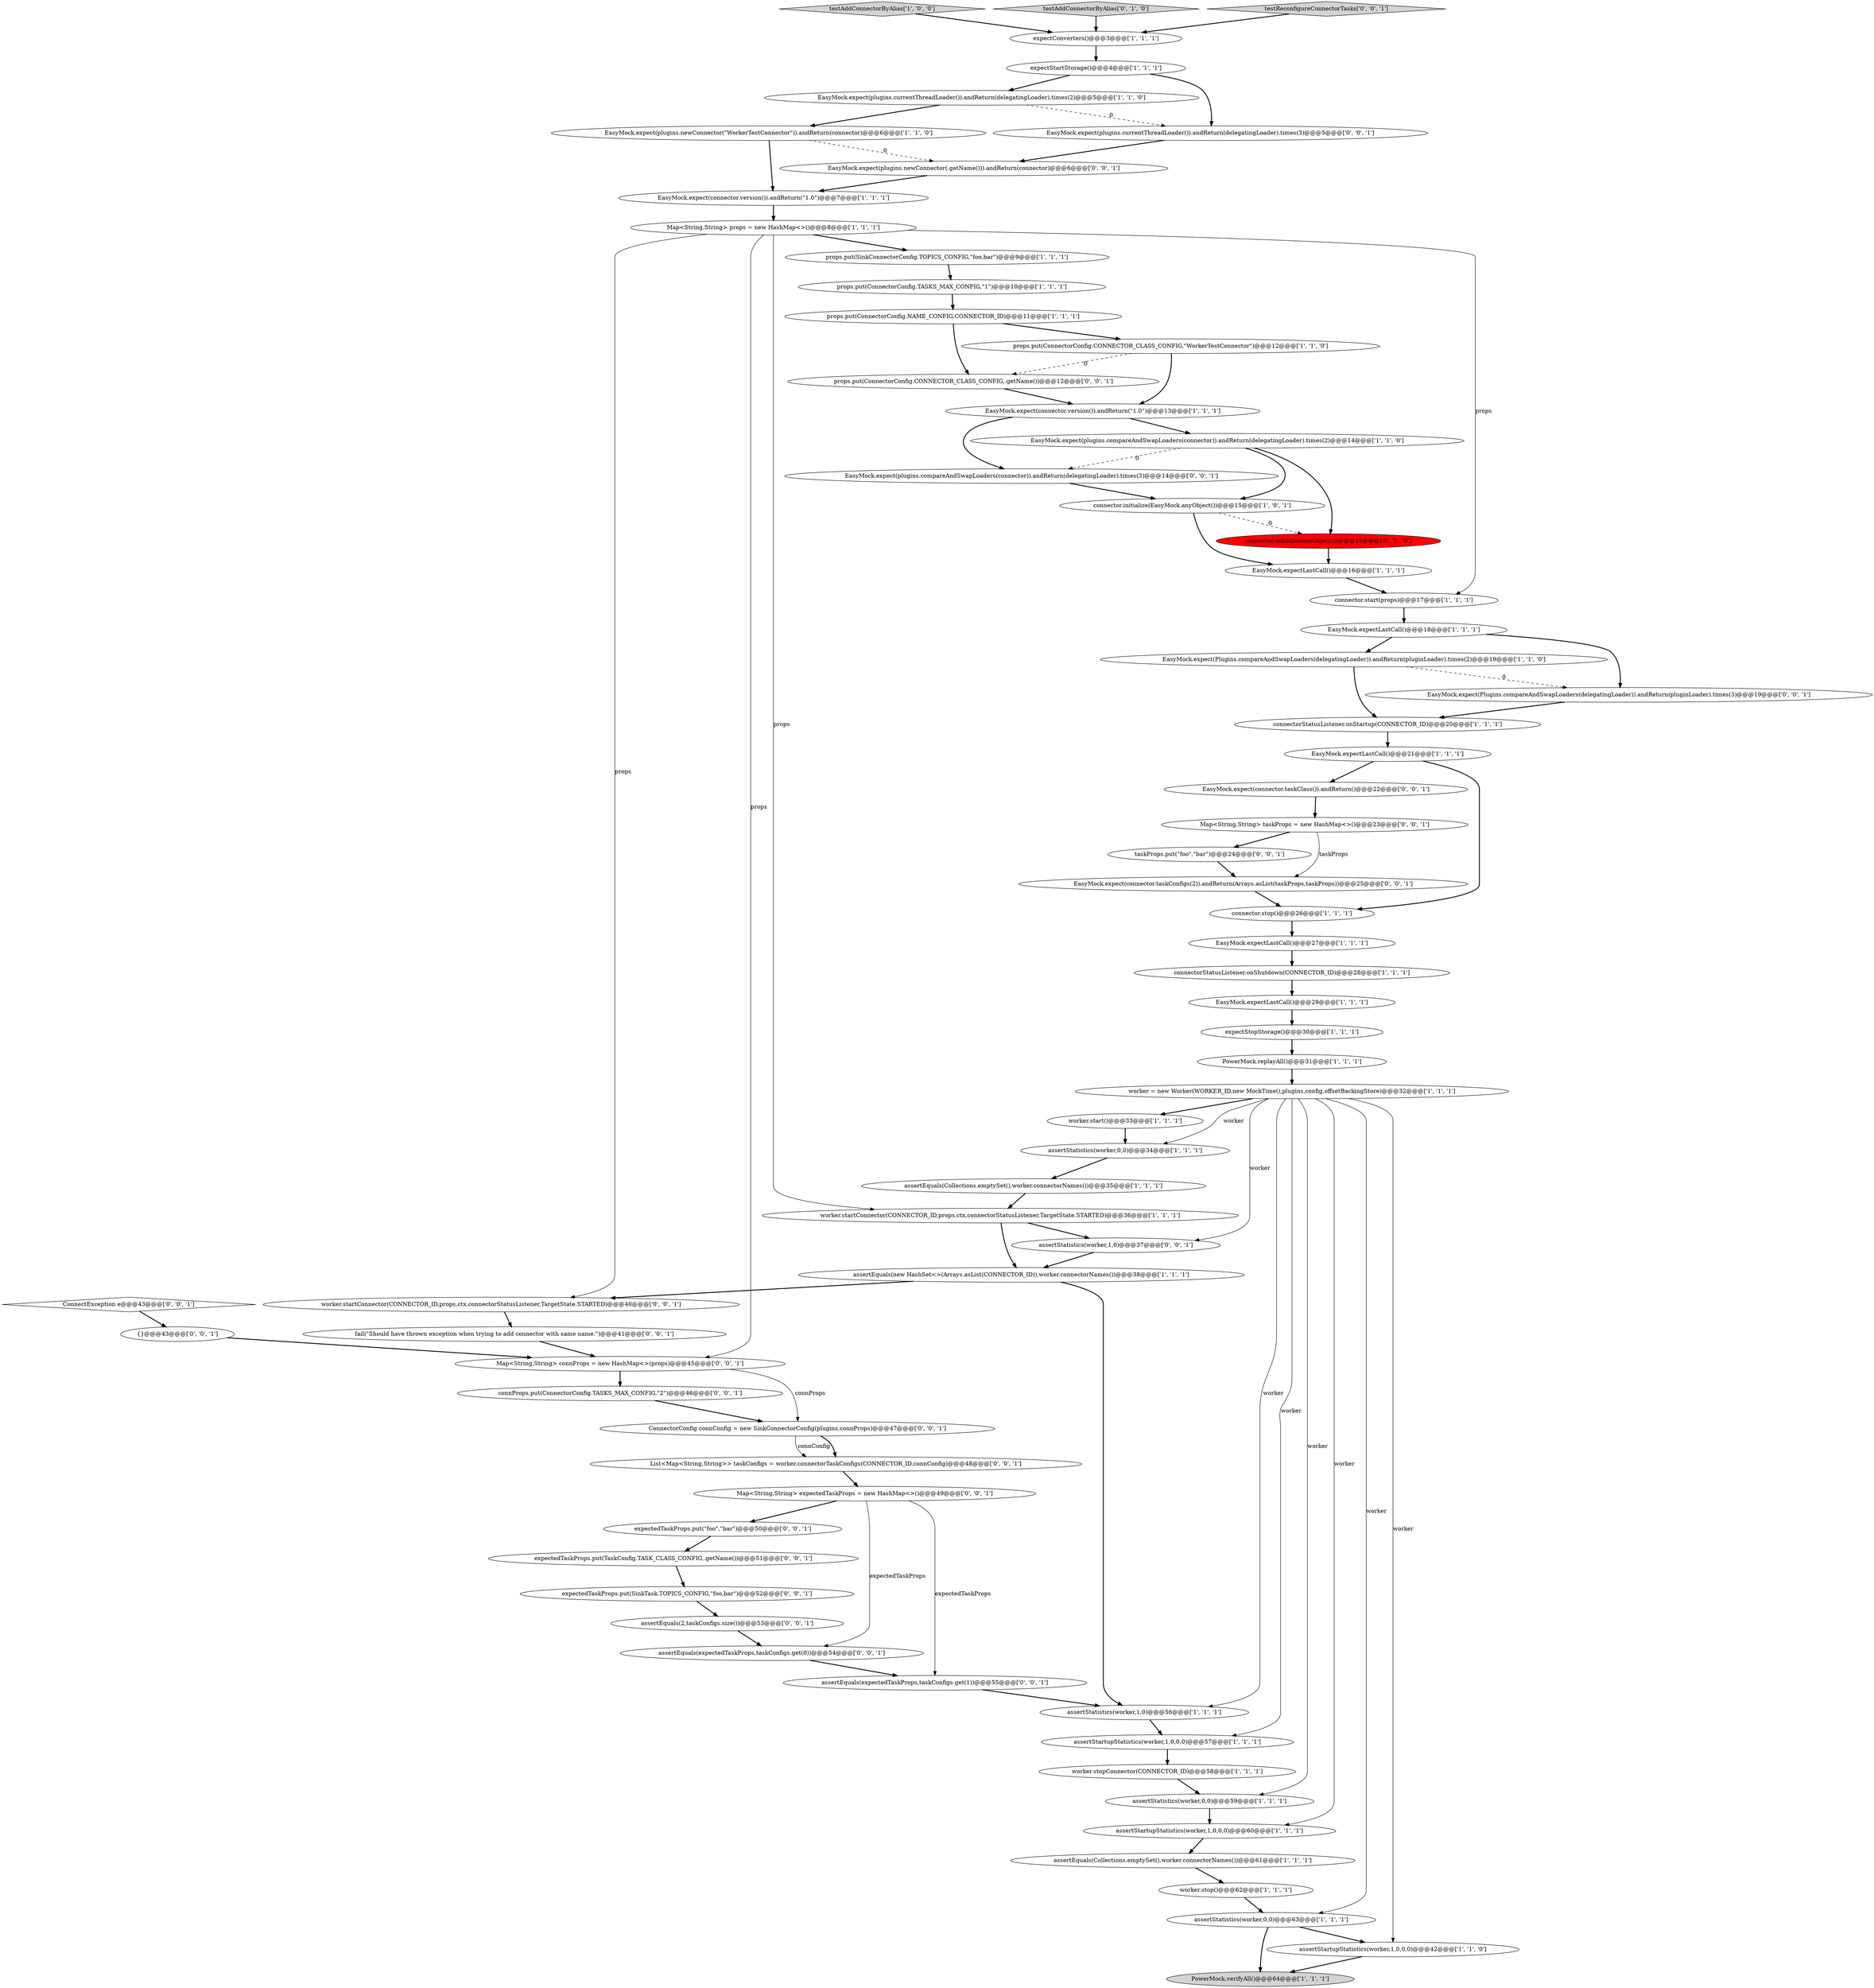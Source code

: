 digraph {
34 [style = filled, label = "expectStopStorage()@@@30@@@['1', '1', '1']", fillcolor = white, shape = ellipse image = "AAA0AAABBB1BBB"];
18 [style = filled, label = "connector.initialize(EasyMock.anyObject())@@@15@@@['1', '0', '1']", fillcolor = white, shape = ellipse image = "AAA0AAABBB1BBB"];
8 [style = filled, label = "props.put(ConnectorConfig.NAME_CONFIG,CONNECTOR_ID)@@@11@@@['1', '1', '1']", fillcolor = white, shape = ellipse image = "AAA0AAABBB1BBB"];
47 [style = filled, label = "EasyMock.expect(plugins.compareAndSwapLoaders(connector)).andReturn(delegatingLoader).times(3)@@@14@@@['0', '0', '1']", fillcolor = white, shape = ellipse image = "AAA0AAABBB3BBB"];
61 [style = filled, label = "taskProps.put(\"foo\",\"bar\")@@@24@@@['0', '0', '1']", fillcolor = white, shape = ellipse image = "AAA0AAABBB3BBB"];
25 [style = filled, label = "EasyMock.expectLastCall()@@@27@@@['1', '1', '1']", fillcolor = white, shape = ellipse image = "AAA0AAABBB1BBB"];
50 [style = filled, label = "assertEquals(2,taskConfigs.size())@@@53@@@['0', '0', '1']", fillcolor = white, shape = ellipse image = "AAA0AAABBB3BBB"];
54 [style = filled, label = "assertEquals(expectedTaskProps,taskConfigs.get(0))@@@54@@@['0', '0', '1']", fillcolor = white, shape = ellipse image = "AAA0AAABBB3BBB"];
30 [style = filled, label = "props.put(ConnectorConfig.TASKS_MAX_CONFIG,\"1\")@@@10@@@['1', '1', '1']", fillcolor = white, shape = ellipse image = "AAA0AAABBB1BBB"];
14 [style = filled, label = "assertStatistics(worker,1,0)@@@56@@@['1', '1', '1']", fillcolor = white, shape = ellipse image = "AAA0AAABBB1BBB"];
16 [style = filled, label = "assertStartupStatistics(worker,1,0,0,0)@@@57@@@['1', '1', '1']", fillcolor = white, shape = ellipse image = "AAA0AAABBB1BBB"];
69 [style = filled, label = "Map<String,String> expectedTaskProps = new HashMap<>()@@@49@@@['0', '0', '1']", fillcolor = white, shape = ellipse image = "AAA0AAABBB3BBB"];
32 [style = filled, label = "connector.stop()@@@26@@@['1', '1', '1']", fillcolor = white, shape = ellipse image = "AAA0AAABBB1BBB"];
20 [style = filled, label = "assertStatistics(worker,0,0)@@@34@@@['1', '1', '1']", fillcolor = white, shape = ellipse image = "AAA0AAABBB1BBB"];
40 [style = filled, label = "EasyMock.expect(plugins.currentThreadLoader()).andReturn(delegatingLoader).times(2)@@@5@@@['1', '1', '0']", fillcolor = white, shape = ellipse image = "AAA0AAABBB1BBB"];
37 [style = filled, label = "expectStartStorage()@@@4@@@['1', '1', '1']", fillcolor = white, shape = ellipse image = "AAA0AAABBB1BBB"];
52 [style = filled, label = "EasyMock.expect(connector.taskClass()).andReturn()@@@22@@@['0', '0', '1']", fillcolor = white, shape = ellipse image = "AAA0AAABBB3BBB"];
67 [style = filled, label = "connProps.put(ConnectorConfig.TASKS_MAX_CONFIG,\"2\")@@@46@@@['0', '0', '1']", fillcolor = white, shape = ellipse image = "AAA0AAABBB3BBB"];
22 [style = filled, label = "EasyMock.expect(connector.version()).andReturn(\"1.0\")@@@7@@@['1', '1', '1']", fillcolor = white, shape = ellipse image = "AAA0AAABBB1BBB"];
1 [style = filled, label = "worker = new Worker(WORKER_ID,new MockTime(),plugins,config,offsetBackingStore)@@@32@@@['1', '1', '1']", fillcolor = white, shape = ellipse image = "AAA0AAABBB1BBB"];
0 [style = filled, label = "EasyMock.expect(plugins.newConnector(\"WorkerTestConnector\")).andReturn(connector)@@@6@@@['1', '1', '0']", fillcolor = white, shape = ellipse image = "AAA0AAABBB1BBB"];
35 [style = filled, label = "worker.stop()@@@62@@@['1', '1', '1']", fillcolor = white, shape = ellipse image = "AAA0AAABBB1BBB"];
6 [style = filled, label = "worker.stopConnector(CONNECTOR_ID)@@@58@@@['1', '1', '1']", fillcolor = white, shape = ellipse image = "AAA0AAABBB1BBB"];
42 [style = filled, label = "connector.initialize(anyObject())@@@15@@@['0', '1', '0']", fillcolor = red, shape = ellipse image = "AAA1AAABBB2BBB"];
11 [style = filled, label = "EasyMock.expectLastCall()@@@21@@@['1', '1', '1']", fillcolor = white, shape = ellipse image = "AAA0AAABBB1BBB"];
29 [style = filled, label = "assertStatistics(worker,0,0)@@@59@@@['1', '1', '1']", fillcolor = white, shape = ellipse image = "AAA0AAABBB1BBB"];
7 [style = filled, label = "testAddConnectorByAlias['1', '0', '0']", fillcolor = lightgray, shape = diamond image = "AAA0AAABBB1BBB"];
66 [style = filled, label = "props.put(ConnectorConfig.CONNECTOR_CLASS_CONFIG,.getName())@@@12@@@['0', '0', '1']", fillcolor = white, shape = ellipse image = "AAA0AAABBB3BBB"];
12 [style = filled, label = "assertEquals(new HashSet<>(Arrays.asList(CONNECTOR_ID)),worker.connectorNames())@@@38@@@['1', '1', '1']", fillcolor = white, shape = ellipse image = "AAA0AAABBB1BBB"];
41 [style = filled, label = "assertEquals(Collections.emptySet(),worker.connectorNames())@@@35@@@['1', '1', '1']", fillcolor = white, shape = ellipse image = "AAA0AAABBB1BBB"];
36 [style = filled, label = "EasyMock.expectLastCall()@@@16@@@['1', '1', '1']", fillcolor = white, shape = ellipse image = "AAA0AAABBB1BBB"];
43 [style = filled, label = "testAddConnectorByAlias['0', '1', '0']", fillcolor = lightgray, shape = diamond image = "AAA0AAABBB2BBB"];
17 [style = filled, label = "worker.start()@@@33@@@['1', '1', '1']", fillcolor = white, shape = ellipse image = "AAA0AAABBB1BBB"];
44 [style = filled, label = "List<Map<String,String>> taskConfigs = worker.connectorTaskConfigs(CONNECTOR_ID,connConfig)@@@48@@@['0', '0', '1']", fillcolor = white, shape = ellipse image = "AAA0AAABBB3BBB"];
65 [style = filled, label = "ConnectorConfig connConfig = new SinkConnectorConfig(plugins,connProps)@@@47@@@['0', '0', '1']", fillcolor = white, shape = ellipse image = "AAA0AAABBB3BBB"];
15 [style = filled, label = "assertStatistics(worker,0,0)@@@63@@@['1', '1', '1']", fillcolor = white, shape = ellipse image = "AAA0AAABBB1BBB"];
21 [style = filled, label = "EasyMock.expectLastCall()@@@18@@@['1', '1', '1']", fillcolor = white, shape = ellipse image = "AAA0AAABBB1BBB"];
10 [style = filled, label = "assertStartupStatistics(worker,1,0,0,0)@@@60@@@['1', '1', '1']", fillcolor = white, shape = ellipse image = "AAA0AAABBB1BBB"];
58 [style = filled, label = "worker.startConnector(CONNECTOR_ID,props,ctx,connectorStatusListener,TargetState.STARTED)@@@40@@@['0', '0', '1']", fillcolor = white, shape = ellipse image = "AAA0AAABBB3BBB"];
28 [style = filled, label = "assertEquals(Collections.emptySet(),worker.connectorNames())@@@61@@@['1', '1', '1']", fillcolor = white, shape = ellipse image = "AAA0AAABBB1BBB"];
2 [style = filled, label = "connectorStatusListener.onShutdown(CONNECTOR_ID)@@@28@@@['1', '1', '1']", fillcolor = white, shape = ellipse image = "AAA0AAABBB1BBB"];
5 [style = filled, label = "expectConverters()@@@3@@@['1', '1', '1']", fillcolor = white, shape = ellipse image = "AAA0AAABBB1BBB"];
60 [style = filled, label = "Map<String,String> taskProps = new HashMap<>()@@@23@@@['0', '0', '1']", fillcolor = white, shape = ellipse image = "AAA0AAABBB3BBB"];
63 [style = filled, label = "assertEquals(expectedTaskProps,taskConfigs.get(1))@@@55@@@['0', '0', '1']", fillcolor = white, shape = ellipse image = "AAA0AAABBB3BBB"];
3 [style = filled, label = "props.put(SinkConnectorConfig.TOPICS_CONFIG,\"foo,bar\")@@@9@@@['1', '1', '1']", fillcolor = white, shape = ellipse image = "AAA0AAABBB1BBB"];
26 [style = filled, label = "EasyMock.expect(connector.version()).andReturn(\"1.0\")@@@13@@@['1', '1', '1']", fillcolor = white, shape = ellipse image = "AAA0AAABBB1BBB"];
38 [style = filled, label = "props.put(ConnectorConfig.CONNECTOR_CLASS_CONFIG,\"WorkerTestConnector\")@@@12@@@['1', '1', '0']", fillcolor = white, shape = ellipse image = "AAA0AAABBB1BBB"];
19 [style = filled, label = "EasyMock.expect(plugins.compareAndSwapLoaders(connector)).andReturn(delegatingLoader).times(2)@@@14@@@['1', '1', '0']", fillcolor = white, shape = ellipse image = "AAA0AAABBB1BBB"];
33 [style = filled, label = "EasyMock.expectLastCall()@@@29@@@['1', '1', '1']", fillcolor = white, shape = ellipse image = "AAA0AAABBB1BBB"];
4 [style = filled, label = "Map<String,String> props = new HashMap<>()@@@8@@@['1', '1', '1']", fillcolor = white, shape = ellipse image = "AAA0AAABBB1BBB"];
39 [style = filled, label = "assertStartupStatistics(worker,1,0,0,0)@@@42@@@['1', '1', '0']", fillcolor = white, shape = ellipse image = "AAA0AAABBB1BBB"];
49 [style = filled, label = "expectedTaskProps.put(\"foo\",\"bar\")@@@50@@@['0', '0', '1']", fillcolor = white, shape = ellipse image = "AAA0AAABBB3BBB"];
55 [style = filled, label = "fail(\"Should have thrown exception when trying to add connector with same name.\")@@@41@@@['0', '0', '1']", fillcolor = white, shape = ellipse image = "AAA0AAABBB3BBB"];
56 [style = filled, label = "EasyMock.expect(Plugins.compareAndSwapLoaders(delegatingLoader)).andReturn(pluginLoader).times(3)@@@19@@@['0', '0', '1']", fillcolor = white, shape = ellipse image = "AAA0AAABBB3BBB"];
68 [style = filled, label = "EasyMock.expect(plugins.newConnector(.getName())).andReturn(connector)@@@6@@@['0', '0', '1']", fillcolor = white, shape = ellipse image = "AAA0AAABBB3BBB"];
59 [style = filled, label = "expectedTaskProps.put(SinkTask.TOPICS_CONFIG,\"foo,bar\")@@@52@@@['0', '0', '1']", fillcolor = white, shape = ellipse image = "AAA0AAABBB3BBB"];
31 [style = filled, label = "PowerMock.verifyAll()@@@64@@@['1', '1', '1']", fillcolor = lightgray, shape = ellipse image = "AAA0AAABBB1BBB"];
23 [style = filled, label = "EasyMock.expect(Plugins.compareAndSwapLoaders(delegatingLoader)).andReturn(pluginLoader).times(2)@@@19@@@['1', '1', '0']", fillcolor = white, shape = ellipse image = "AAA0AAABBB1BBB"];
46 [style = filled, label = "assertStatistics(worker,1,0)@@@37@@@['0', '0', '1']", fillcolor = white, shape = ellipse image = "AAA0AAABBB3BBB"];
53 [style = filled, label = "Map<String,String> connProps = new HashMap<>(props)@@@45@@@['0', '0', '1']", fillcolor = white, shape = ellipse image = "AAA0AAABBB3BBB"];
13 [style = filled, label = "connector.start(props)@@@17@@@['1', '1', '1']", fillcolor = white, shape = ellipse image = "AAA0AAABBB1BBB"];
45 [style = filled, label = "EasyMock.expect(plugins.currentThreadLoader()).andReturn(delegatingLoader).times(3)@@@5@@@['0', '0', '1']", fillcolor = white, shape = ellipse image = "AAA0AAABBB3BBB"];
9 [style = filled, label = "connectorStatusListener.onStartup(CONNECTOR_ID)@@@20@@@['1', '1', '1']", fillcolor = white, shape = ellipse image = "AAA0AAABBB1BBB"];
48 [style = filled, label = "expectedTaskProps.put(TaskConfig.TASK_CLASS_CONFIG,.getName())@@@51@@@['0', '0', '1']", fillcolor = white, shape = ellipse image = "AAA0AAABBB3BBB"];
57 [style = filled, label = "ConnectException e@@@43@@@['0', '0', '1']", fillcolor = white, shape = diamond image = "AAA0AAABBB3BBB"];
62 [style = filled, label = "{}@@@43@@@['0', '0', '1']", fillcolor = white, shape = ellipse image = "AAA0AAABBB3BBB"];
27 [style = filled, label = "worker.startConnector(CONNECTOR_ID,props,ctx,connectorStatusListener,TargetState.STARTED)@@@36@@@['1', '1', '1']", fillcolor = white, shape = ellipse image = "AAA0AAABBB1BBB"];
64 [style = filled, label = "EasyMock.expect(connector.taskConfigs(2)).andReturn(Arrays.asList(taskProps,taskProps))@@@25@@@['0', '0', '1']", fillcolor = white, shape = ellipse image = "AAA0AAABBB3BBB"];
24 [style = filled, label = "PowerMock.replayAll()@@@31@@@['1', '1', '1']", fillcolor = white, shape = ellipse image = "AAA0AAABBB1BBB"];
51 [style = filled, label = "testReconfigureConnectorTasks['0', '0', '1']", fillcolor = lightgray, shape = diamond image = "AAA0AAABBB3BBB"];
51->5 [style = bold, label=""];
1->16 [style = solid, label="worker"];
9->11 [style = bold, label=""];
66->26 [style = bold, label=""];
57->62 [style = bold, label=""];
54->63 [style = bold, label=""];
4->53 [style = solid, label="props"];
49->48 [style = bold, label=""];
19->47 [style = dashed, label="0"];
1->46 [style = solid, label="worker"];
6->29 [style = bold, label=""];
61->64 [style = bold, label=""];
22->4 [style = bold, label=""];
1->10 [style = solid, label="worker"];
52->60 [style = bold, label=""];
34->24 [style = bold, label=""];
21->56 [style = bold, label=""];
65->44 [style = solid, label="connConfig"];
62->53 [style = bold, label=""];
45->68 [style = bold, label=""];
39->31 [style = bold, label=""];
32->25 [style = bold, label=""];
38->26 [style = bold, label=""];
30->8 [style = bold, label=""];
50->54 [style = bold, label=""];
3->30 [style = bold, label=""];
5->37 [style = bold, label=""];
38->66 [style = dashed, label="0"];
17->20 [style = bold, label=""];
14->16 [style = bold, label=""];
19->42 [style = bold, label=""];
1->14 [style = solid, label="worker"];
4->3 [style = bold, label=""];
4->13 [style = solid, label="props"];
19->18 [style = bold, label=""];
27->12 [style = bold, label=""];
40->45 [style = dashed, label="0"];
16->6 [style = bold, label=""];
40->0 [style = bold, label=""];
26->47 [style = bold, label=""];
8->38 [style = bold, label=""];
25->2 [style = bold, label=""];
56->9 [style = bold, label=""];
1->17 [style = bold, label=""];
18->42 [style = dashed, label="0"];
28->35 [style = bold, label=""];
7->5 [style = bold, label=""];
20->41 [style = bold, label=""];
27->46 [style = bold, label=""];
60->64 [style = solid, label="taskProps"];
69->63 [style = solid, label="expectedTaskProps"];
15->31 [style = bold, label=""];
12->14 [style = bold, label=""];
2->33 [style = bold, label=""];
37->45 [style = bold, label=""];
1->15 [style = solid, label="worker"];
63->14 [style = bold, label=""];
53->65 [style = solid, label="connProps"];
21->23 [style = bold, label=""];
59->50 [style = bold, label=""];
41->27 [style = bold, label=""];
35->15 [style = bold, label=""];
47->18 [style = bold, label=""];
1->20 [style = solid, label="worker"];
0->68 [style = dashed, label="0"];
23->56 [style = dashed, label="0"];
11->32 [style = bold, label=""];
26->19 [style = bold, label=""];
44->69 [style = bold, label=""];
36->13 [style = bold, label=""];
60->61 [style = bold, label=""];
43->5 [style = bold, label=""];
65->44 [style = bold, label=""];
29->10 [style = bold, label=""];
1->29 [style = solid, label="worker"];
24->1 [style = bold, label=""];
69->54 [style = solid, label="expectedTaskProps"];
64->32 [style = bold, label=""];
8->66 [style = bold, label=""];
53->67 [style = bold, label=""];
69->49 [style = bold, label=""];
48->59 [style = bold, label=""];
10->28 [style = bold, label=""];
46->12 [style = bold, label=""];
1->39 [style = solid, label="worker"];
18->36 [style = bold, label=""];
11->52 [style = bold, label=""];
42->36 [style = bold, label=""];
58->55 [style = bold, label=""];
67->65 [style = bold, label=""];
68->22 [style = bold, label=""];
4->27 [style = solid, label="props"];
4->58 [style = solid, label="props"];
0->22 [style = bold, label=""];
15->39 [style = bold, label=""];
55->53 [style = bold, label=""];
13->21 [style = bold, label=""];
23->9 [style = bold, label=""];
33->34 [style = bold, label=""];
37->40 [style = bold, label=""];
12->58 [style = bold, label=""];
}
